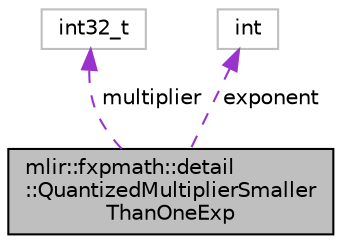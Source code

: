digraph "mlir::fxpmath::detail::QuantizedMultiplierSmallerThanOneExp"
{
  bgcolor="transparent";
  edge [fontname="Helvetica",fontsize="10",labelfontname="Helvetica",labelfontsize="10"];
  node [fontname="Helvetica",fontsize="10",shape=record];
  Node1 [label="mlir::fxpmath::detail\l::QuantizedMultiplierSmaller\lThanOneExp",height=0.2,width=0.4,color="black", fillcolor="grey75", style="filled", fontcolor="black"];
  Node2 -> Node1 [dir="back",color="darkorchid3",fontsize="10",style="dashed",label=" multiplier" ,fontname="Helvetica"];
  Node2 [label="int32_t",height=0.2,width=0.4,color="grey75"];
  Node3 -> Node1 [dir="back",color="darkorchid3",fontsize="10",style="dashed",label=" exponent" ,fontname="Helvetica"];
  Node3 [label="int",height=0.2,width=0.4,color="grey75"];
}
